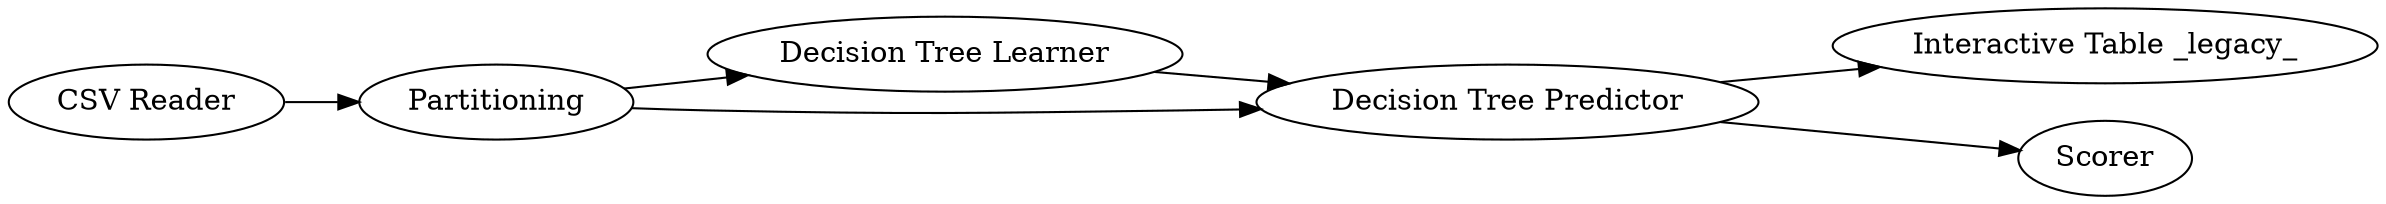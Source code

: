 digraph {
	2 [label=Partitioning]
	3 [label="Decision Tree Learner"]
	6 [label="Decision Tree Predictor"]
	8 [label="Interactive Table _legacy_"]
	9 [label=Scorer]
	10 [label="CSV Reader"]
	2 -> 3
	2 -> 6
	3 -> 6
	6 -> 8
	6 -> 9
	10 -> 2
	rankdir=LR
}
